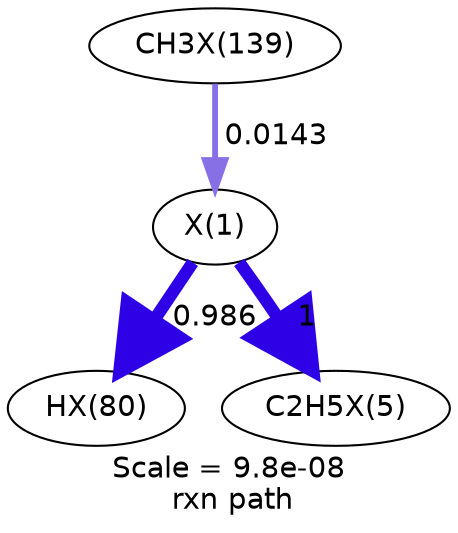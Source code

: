 digraph reaction_paths {
center=1;
s21 -> s23[fontname="Helvetica", style="setlinewidth(5.99)", arrowsize=2.99, color="0.7, 1.49, 0.9"
, label=" 0.986"];
s21 -> s22[fontname="Helvetica", style="setlinewidth(6)", arrowsize=3, color="0.7, 1.5, 0.9"
, label=" 1"];
s25 -> s21[fontname="Helvetica", style="setlinewidth(2.8)", arrowsize=1.4, color="0.7, 0.514, 0.9"
, label=" 0.0143"];
s21 [ fontname="Helvetica", label="X(1)"];
s22 [ fontname="Helvetica", label="C2H5X(5)"];
s23 [ fontname="Helvetica", label="HX(80)"];
s25 [ fontname="Helvetica", label="CH3X(139)"];
 label = "Scale = 9.8e-08\l rxn path";
 fontname = "Helvetica";
}
